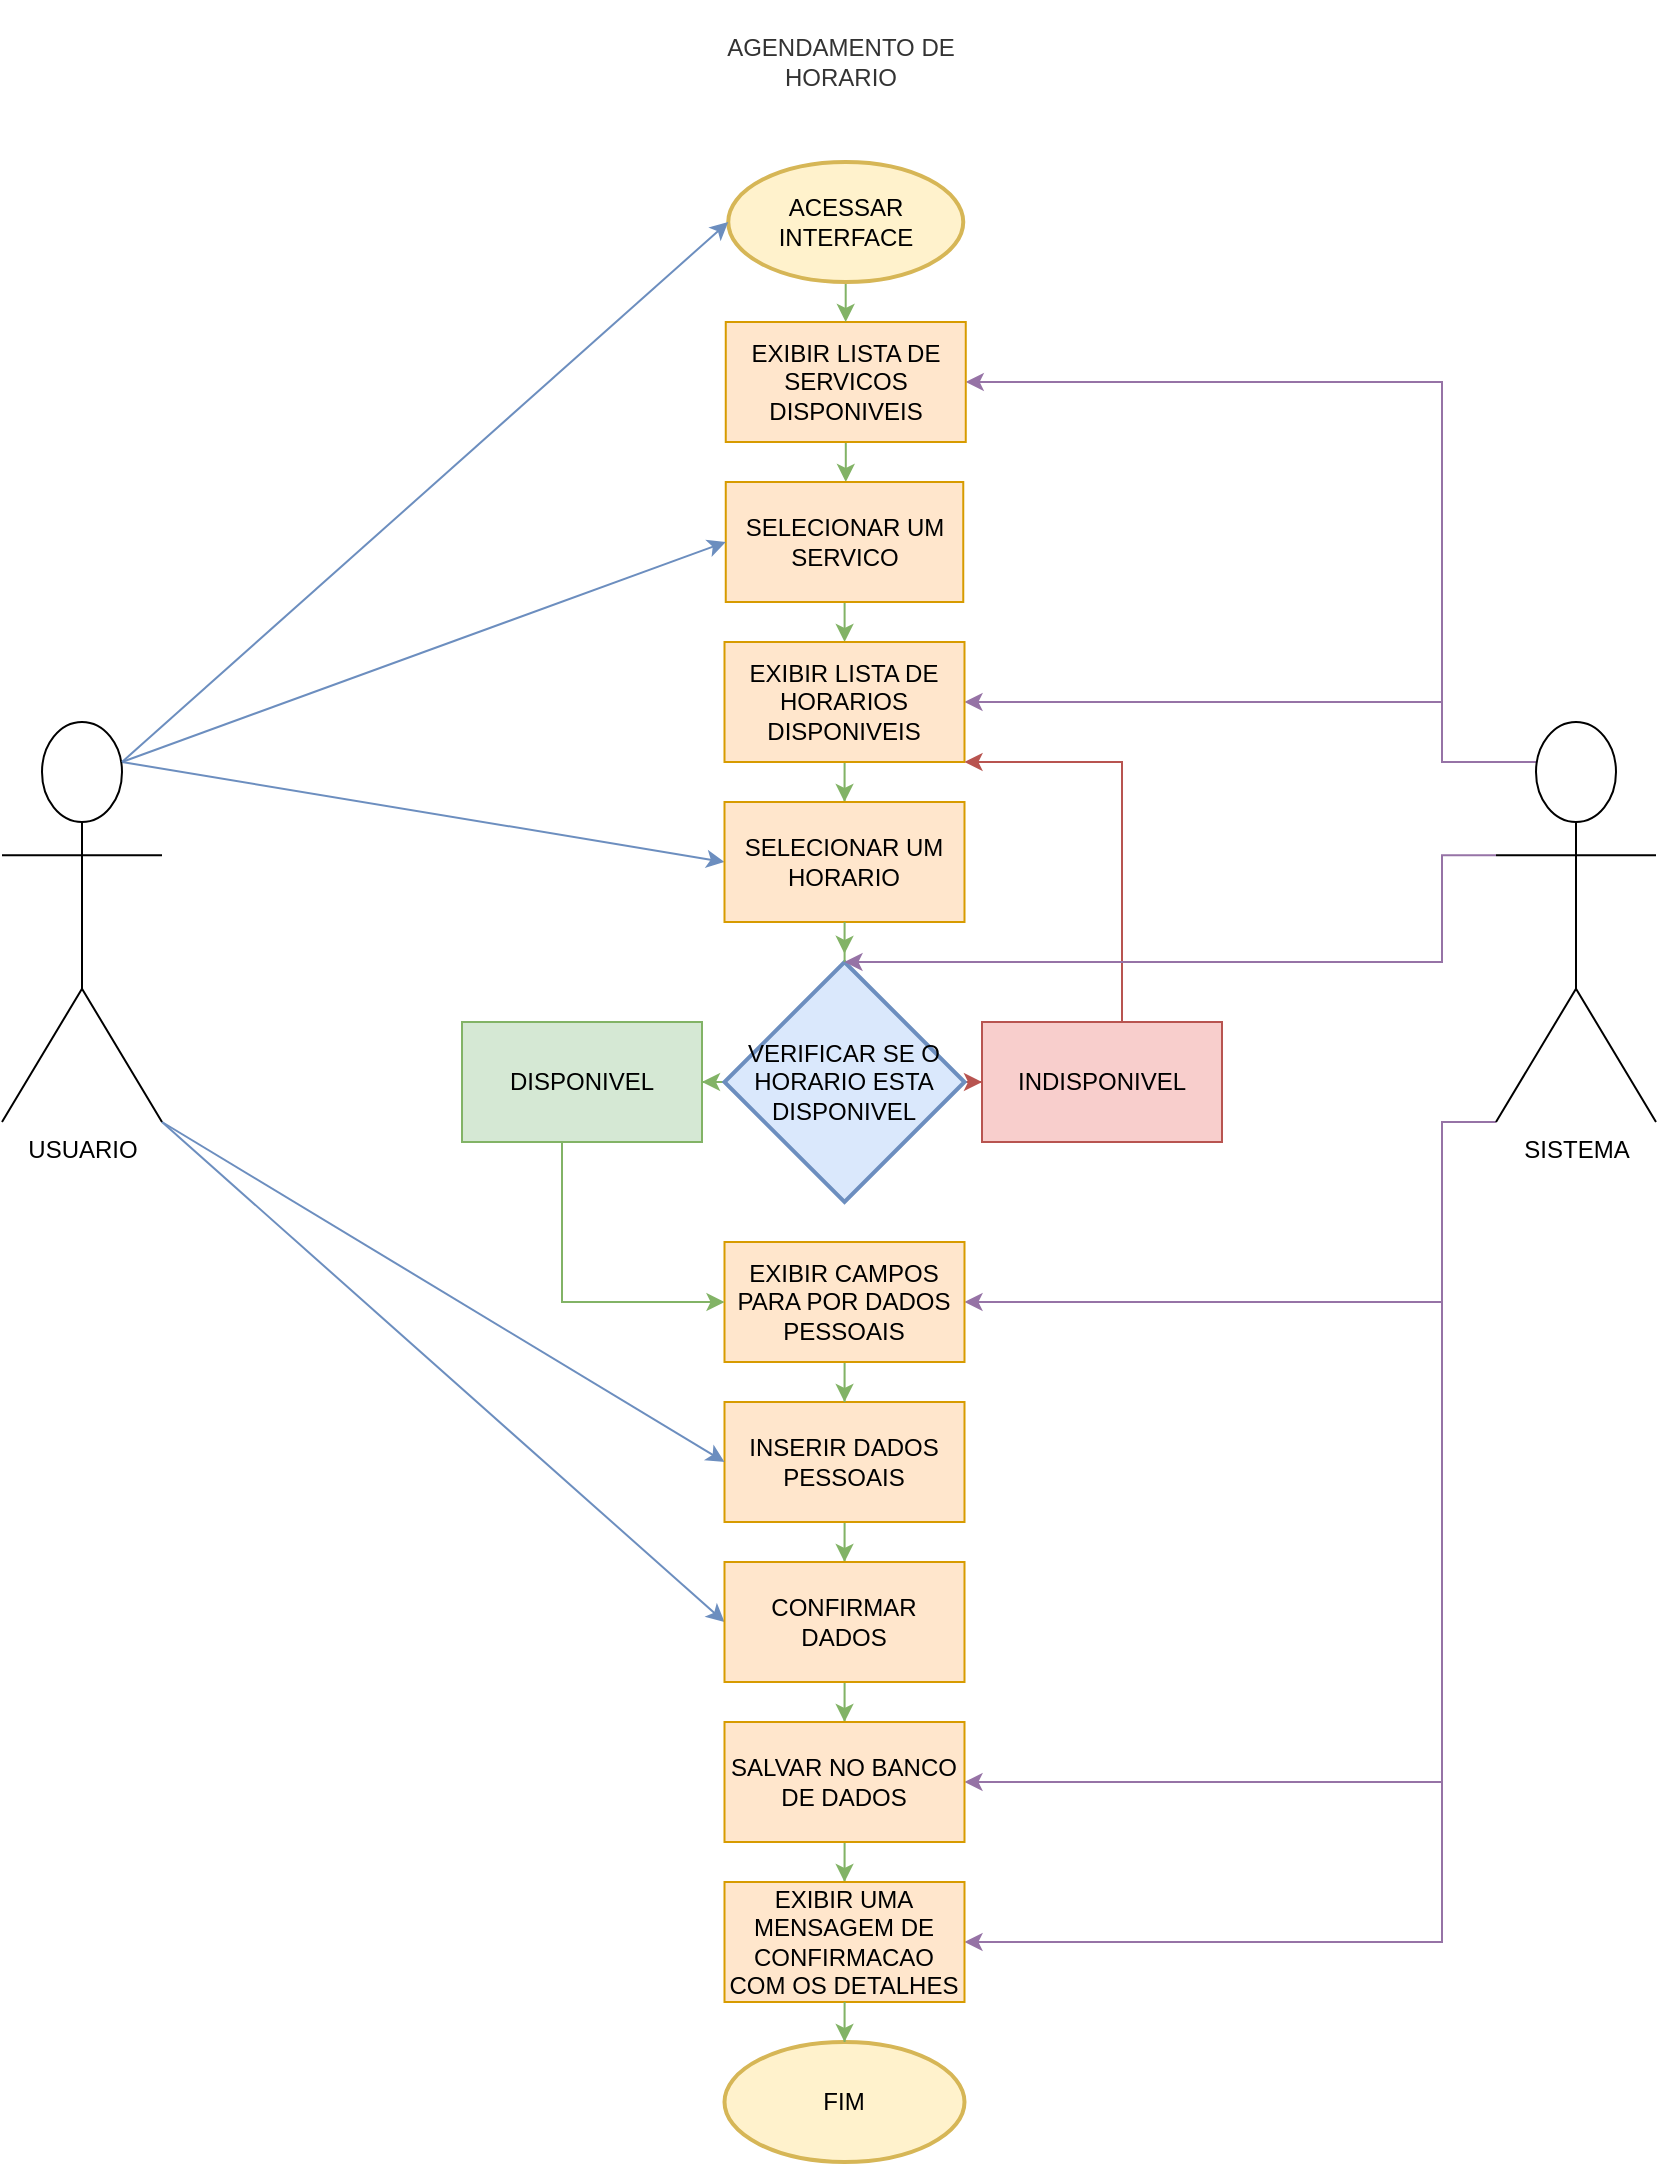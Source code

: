 <mxfile version="26.0.16">
  <diagram name="Página-1" id="FYHkIULbLmziJYAY0jOf">
    <mxGraphModel dx="2206" dy="1197" grid="1" gridSize="10" guides="1" tooltips="1" connect="1" arrows="1" fold="1" page="1" pageScale="1" pageWidth="827" pageHeight="1169" math="0" shadow="0">
      <root>
        <mxCell id="0" />
        <mxCell id="1" parent="0" />
        <mxCell id="2v6A8b7P8TfMOV1MHthp-133" style="edgeStyle=orthogonalEdgeStyle;rounded=0;orthogonalLoop=1;jettySize=auto;html=1;exitX=0.25;exitY=0.1;exitDx=0;exitDy=0;exitPerimeter=0;entryX=1;entryY=0.5;entryDx=0;entryDy=0;fillColor=#e1d5e7;strokeColor=#9673a6;" edge="1" parent="1" source="2v6A8b7P8TfMOV1MHthp-2" target="2v6A8b7P8TfMOV1MHthp-45">
          <mxGeometry relative="1" as="geometry">
            <Array as="points">
              <mxPoint x="720" y="380" />
              <mxPoint x="720" y="190" />
            </Array>
          </mxGeometry>
        </mxCell>
        <mxCell id="2v6A8b7P8TfMOV1MHthp-135" style="edgeStyle=orthogonalEdgeStyle;rounded=0;orthogonalLoop=1;jettySize=auto;html=1;exitX=0.25;exitY=0.1;exitDx=0;exitDy=0;exitPerimeter=0;entryX=1;entryY=0.5;entryDx=0;entryDy=0;fillColor=#e1d5e7;strokeColor=#9673a6;" edge="1" parent="1" source="2v6A8b7P8TfMOV1MHthp-2" target="2v6A8b7P8TfMOV1MHthp-53">
          <mxGeometry relative="1" as="geometry">
            <Array as="points">
              <mxPoint x="720" y="380" />
              <mxPoint x="720" y="350" />
            </Array>
          </mxGeometry>
        </mxCell>
        <mxCell id="2v6A8b7P8TfMOV1MHthp-139" style="edgeStyle=orthogonalEdgeStyle;rounded=0;orthogonalLoop=1;jettySize=auto;html=1;exitX=0;exitY=1;exitDx=0;exitDy=0;exitPerimeter=0;entryX=1;entryY=0.5;entryDx=0;entryDy=0;fillColor=#e1d5e7;strokeColor=#9673a6;" edge="1" parent="1" source="2v6A8b7P8TfMOV1MHthp-2" target="2v6A8b7P8TfMOV1MHthp-54">
          <mxGeometry relative="1" as="geometry">
            <Array as="points">
              <mxPoint x="720" y="560" />
              <mxPoint x="720" y="650" />
            </Array>
          </mxGeometry>
        </mxCell>
        <mxCell id="2v6A8b7P8TfMOV1MHthp-141" style="edgeStyle=orthogonalEdgeStyle;rounded=0;orthogonalLoop=1;jettySize=auto;html=1;exitX=0;exitY=1;exitDx=0;exitDy=0;exitPerimeter=0;entryX=1;entryY=0.5;entryDx=0;entryDy=0;fillColor=#e1d5e7;strokeColor=#9673a6;" edge="1" parent="1" source="2v6A8b7P8TfMOV1MHthp-2" target="2v6A8b7P8TfMOV1MHthp-109">
          <mxGeometry relative="1" as="geometry">
            <Array as="points">
              <mxPoint x="720" y="560" />
              <mxPoint x="720" y="890" />
            </Array>
          </mxGeometry>
        </mxCell>
        <mxCell id="2v6A8b7P8TfMOV1MHthp-142" style="edgeStyle=orthogonalEdgeStyle;rounded=0;orthogonalLoop=1;jettySize=auto;html=1;exitX=0;exitY=1;exitDx=0;exitDy=0;exitPerimeter=0;entryX=1;entryY=0.5;entryDx=0;entryDy=0;fillColor=#e1d5e7;strokeColor=#9673a6;" edge="1" parent="1" source="2v6A8b7P8TfMOV1MHthp-2" target="2v6A8b7P8TfMOV1MHthp-110">
          <mxGeometry relative="1" as="geometry">
            <Array as="points">
              <mxPoint x="720" y="560" />
              <mxPoint x="720" y="970" />
            </Array>
          </mxGeometry>
        </mxCell>
        <mxCell id="2v6A8b7P8TfMOV1MHthp-2" value="SISTEMA" style="shape=umlActor;verticalLabelPosition=bottom;verticalAlign=top;html=1;outlineConnect=0;" vertex="1" parent="1">
          <mxGeometry x="747" y="360" width="80" height="200" as="geometry" />
        </mxCell>
        <mxCell id="2v6A8b7P8TfMOV1MHthp-20" value="AGENDAMENTO DE HORARIO" style="text;html=1;align=center;verticalAlign=middle;whiteSpace=wrap;rounded=0;fillColor=#f5f5f5;fontColor=#333333;strokeColor=#666666;opacity=0;" vertex="1" parent="1">
          <mxGeometry x="360" width="118.75" height="60" as="geometry" />
        </mxCell>
        <mxCell id="2v6A8b7P8TfMOV1MHthp-127" style="edgeStyle=orthogonalEdgeStyle;rounded=0;orthogonalLoop=1;jettySize=auto;html=1;entryX=0.5;entryY=0;entryDx=0;entryDy=0;fillColor=#d5e8d4;strokeColor=#82b366;" edge="1" parent="1" source="2v6A8b7P8TfMOV1MHthp-45" target="2v6A8b7P8TfMOV1MHthp-49">
          <mxGeometry relative="1" as="geometry" />
        </mxCell>
        <mxCell id="2v6A8b7P8TfMOV1MHthp-45" value="EXIBIR LISTA DE SERVICOS DISPONIVEIS" style="rounded=0;whiteSpace=wrap;html=1;fillColor=#ffe6cc;strokeColor=#d79b00;" vertex="1" parent="1">
          <mxGeometry x="361.88" y="160" width="120" height="60" as="geometry" />
        </mxCell>
        <mxCell id="2v6A8b7P8TfMOV1MHthp-128" style="edgeStyle=orthogonalEdgeStyle;rounded=0;orthogonalLoop=1;jettySize=auto;html=1;entryX=0.5;entryY=0;entryDx=0;entryDy=0;fillColor=#d5e8d4;strokeColor=#82b366;" edge="1" parent="1" source="2v6A8b7P8TfMOV1MHthp-46" target="2v6A8b7P8TfMOV1MHthp-45">
          <mxGeometry relative="1" as="geometry" />
        </mxCell>
        <mxCell id="2v6A8b7P8TfMOV1MHthp-46" value="ACESSAR INTERFACE" style="strokeWidth=2;html=1;shape=mxgraph.flowchart.start_1;whiteSpace=wrap;movable=1;resizable=1;rotatable=1;deletable=1;editable=1;locked=0;connectable=1;fillColor=#fff2cc;strokeColor=#d6b656;" vertex="1" parent="1">
          <mxGeometry x="363.13" y="80" width="117.5" height="60" as="geometry" />
        </mxCell>
        <mxCell id="2v6A8b7P8TfMOV1MHthp-48" value="FIM" style="strokeWidth=2;html=1;shape=mxgraph.flowchart.start_1;whiteSpace=wrap;fillColor=#fff2cc;strokeColor=#d6b656;" vertex="1" parent="1">
          <mxGeometry x="361.25" y="1020" width="120" height="60" as="geometry" />
        </mxCell>
        <mxCell id="2v6A8b7P8TfMOV1MHthp-126" style="edgeStyle=orthogonalEdgeStyle;rounded=0;orthogonalLoop=1;jettySize=auto;html=1;entryX=0.5;entryY=0;entryDx=0;entryDy=0;fillColor=#d5e8d4;strokeColor=#82b366;" edge="1" parent="1" source="2v6A8b7P8TfMOV1MHthp-49" target="2v6A8b7P8TfMOV1MHthp-53">
          <mxGeometry relative="1" as="geometry" />
        </mxCell>
        <mxCell id="2v6A8b7P8TfMOV1MHthp-49" value="SELECIONAR UM SERVICO" style="rounded=0;whiteSpace=wrap;html=1;fillColor=#ffe6cc;strokeColor=#d79b00;" vertex="1" parent="1">
          <mxGeometry x="361.88" y="240" width="118.75" height="60" as="geometry" />
        </mxCell>
        <mxCell id="2v6A8b7P8TfMOV1MHthp-117" style="edgeStyle=orthogonalEdgeStyle;rounded=0;orthogonalLoop=1;jettySize=auto;html=1;entryX=0.5;entryY=0;entryDx=0;entryDy=0;fillColor=#d5e8d4;strokeColor=#82b366;" edge="1" parent="1" source="2v6A8b7P8TfMOV1MHthp-52" target="2v6A8b7P8TfMOV1MHthp-108">
          <mxGeometry relative="1" as="geometry" />
        </mxCell>
        <mxCell id="2v6A8b7P8TfMOV1MHthp-52" value="INSERIR DADOS PESSOAIS" style="rounded=0;whiteSpace=wrap;html=1;fillColor=#ffe6cc;strokeColor=#d79b00;" vertex="1" parent="1">
          <mxGeometry x="361.25" y="700" width="120" height="60" as="geometry" />
        </mxCell>
        <mxCell id="2v6A8b7P8TfMOV1MHthp-125" style="edgeStyle=orthogonalEdgeStyle;rounded=0;orthogonalLoop=1;jettySize=auto;html=1;entryX=0.5;entryY=0;entryDx=0;entryDy=0;fillColor=#d5e8d4;strokeColor=#82b366;" edge="1" parent="1" source="2v6A8b7P8TfMOV1MHthp-53" target="2v6A8b7P8TfMOV1MHthp-104">
          <mxGeometry relative="1" as="geometry" />
        </mxCell>
        <mxCell id="2v6A8b7P8TfMOV1MHthp-53" value="EXIBIR LISTA DE HORARIOS DISPONIVEIS" style="rounded=0;whiteSpace=wrap;html=1;fillColor=#ffe6cc;strokeColor=#d79b00;" vertex="1" parent="1">
          <mxGeometry x="361.25" y="320" width="120" height="60" as="geometry" />
        </mxCell>
        <mxCell id="2v6A8b7P8TfMOV1MHthp-113" style="edgeStyle=orthogonalEdgeStyle;rounded=0;orthogonalLoop=1;jettySize=auto;html=1;entryX=0.5;entryY=0;entryDx=0;entryDy=0;fillColor=#d5e8d4;strokeColor=#82b366;" edge="1" parent="1" source="2v6A8b7P8TfMOV1MHthp-54" target="2v6A8b7P8TfMOV1MHthp-52">
          <mxGeometry relative="1" as="geometry" />
        </mxCell>
        <mxCell id="2v6A8b7P8TfMOV1MHthp-54" value="EXIBIR CAMPOS PARA POR DADOS PESSOAIS" style="rounded=0;whiteSpace=wrap;html=1;fillColor=#ffe6cc;strokeColor=#d79b00;" vertex="1" parent="1">
          <mxGeometry x="361.25" y="620" width="120" height="60" as="geometry" />
        </mxCell>
        <mxCell id="2v6A8b7P8TfMOV1MHthp-106" style="edgeStyle=orthogonalEdgeStyle;rounded=0;orthogonalLoop=1;jettySize=auto;html=1;entryX=0;entryY=0.5;entryDx=0;entryDy=0;fillColor=#f8cecc;strokeColor=#b85450;" edge="1" parent="1" source="2v6A8b7P8TfMOV1MHthp-56" target="2v6A8b7P8TfMOV1MHthp-58">
          <mxGeometry relative="1" as="geometry" />
        </mxCell>
        <mxCell id="2v6A8b7P8TfMOV1MHthp-107" style="edgeStyle=orthogonalEdgeStyle;rounded=0;orthogonalLoop=1;jettySize=auto;html=1;entryX=1;entryY=0.5;entryDx=0;entryDy=0;fillColor=#d5e8d4;strokeColor=#82b366;" edge="1" parent="1" source="2v6A8b7P8TfMOV1MHthp-56" target="2v6A8b7P8TfMOV1MHthp-59">
          <mxGeometry relative="1" as="geometry" />
        </mxCell>
        <mxCell id="2v6A8b7P8TfMOV1MHthp-56" value="VERIFICAR SE O HORARIO ESTA DISPONIVEL" style="strokeWidth=2;html=1;shape=mxgraph.flowchart.decision;whiteSpace=wrap;fillColor=#dae8fc;strokeColor=#6c8ebf;" vertex="1" parent="1">
          <mxGeometry x="361.25" y="480" width="120" height="120" as="geometry" />
        </mxCell>
        <mxCell id="2v6A8b7P8TfMOV1MHthp-136" style="edgeStyle=orthogonalEdgeStyle;rounded=0;orthogonalLoop=1;jettySize=auto;html=1;entryX=1;entryY=1;entryDx=0;entryDy=0;fillColor=#f8cecc;strokeColor=#b85450;" edge="1" parent="1" source="2v6A8b7P8TfMOV1MHthp-58" target="2v6A8b7P8TfMOV1MHthp-53">
          <mxGeometry relative="1" as="geometry">
            <Array as="points">
              <mxPoint x="560" y="380" />
            </Array>
          </mxGeometry>
        </mxCell>
        <mxCell id="2v6A8b7P8TfMOV1MHthp-58" value="INDISPONIVEL" style="rounded=0;whiteSpace=wrap;html=1;fillColor=#f8cecc;strokeColor=#b85450;" vertex="1" parent="1">
          <mxGeometry x="490" y="510" width="120" height="60" as="geometry" />
        </mxCell>
        <mxCell id="2v6A8b7P8TfMOV1MHthp-112" style="edgeStyle=orthogonalEdgeStyle;rounded=0;orthogonalLoop=1;jettySize=auto;html=1;entryX=0;entryY=0.5;entryDx=0;entryDy=0;fillColor=#d5e8d4;strokeColor=#82b366;" edge="1" parent="1" source="2v6A8b7P8TfMOV1MHthp-59" target="2v6A8b7P8TfMOV1MHthp-54">
          <mxGeometry relative="1" as="geometry">
            <Array as="points">
              <mxPoint x="280" y="650" />
            </Array>
          </mxGeometry>
        </mxCell>
        <mxCell id="2v6A8b7P8TfMOV1MHthp-59" value="DISPONIVEL" style="rounded=0;whiteSpace=wrap;html=1;fillColor=#d5e8d4;strokeColor=#82b366;" vertex="1" parent="1">
          <mxGeometry x="230" y="510" width="120" height="60" as="geometry" />
        </mxCell>
        <mxCell id="2v6A8b7P8TfMOV1MHthp-131" style="rounded=0;orthogonalLoop=1;jettySize=auto;html=1;exitX=0.75;exitY=0.1;exitDx=0;exitDy=0;exitPerimeter=0;entryX=0;entryY=0.5;entryDx=0;entryDy=0;fillColor=#dae8fc;strokeColor=#6c8ebf;" edge="1" parent="1" source="2v6A8b7P8TfMOV1MHthp-73" target="2v6A8b7P8TfMOV1MHthp-49">
          <mxGeometry relative="1" as="geometry" />
        </mxCell>
        <mxCell id="2v6A8b7P8TfMOV1MHthp-132" style="rounded=0;orthogonalLoop=1;jettySize=auto;html=1;exitX=0.75;exitY=0.1;exitDx=0;exitDy=0;exitPerimeter=0;entryX=0;entryY=0.5;entryDx=0;entryDy=0;fillColor=#dae8fc;strokeColor=#6c8ebf;" edge="1" parent="1" source="2v6A8b7P8TfMOV1MHthp-73" target="2v6A8b7P8TfMOV1MHthp-104">
          <mxGeometry relative="1" as="geometry" />
        </mxCell>
        <mxCell id="2v6A8b7P8TfMOV1MHthp-138" style="rounded=0;orthogonalLoop=1;jettySize=auto;html=1;exitX=1;exitY=1;exitDx=0;exitDy=0;exitPerimeter=0;entryX=0;entryY=0.5;entryDx=0;entryDy=0;fillColor=#dae8fc;strokeColor=#6c8ebf;" edge="1" parent="1" source="2v6A8b7P8TfMOV1MHthp-73" target="2v6A8b7P8TfMOV1MHthp-52">
          <mxGeometry relative="1" as="geometry" />
        </mxCell>
        <mxCell id="2v6A8b7P8TfMOV1MHthp-140" style="rounded=0;orthogonalLoop=1;jettySize=auto;html=1;exitX=1;exitY=1;exitDx=0;exitDy=0;exitPerimeter=0;entryX=0;entryY=0.5;entryDx=0;entryDy=0;fillColor=#dae8fc;strokeColor=#6c8ebf;" edge="1" parent="1" source="2v6A8b7P8TfMOV1MHthp-73" target="2v6A8b7P8TfMOV1MHthp-108">
          <mxGeometry relative="1" as="geometry" />
        </mxCell>
        <mxCell id="2v6A8b7P8TfMOV1MHthp-73" value="USUARIO" style="shape=umlActor;verticalLabelPosition=bottom;verticalAlign=top;html=1;outlineConnect=0;" vertex="1" parent="1">
          <mxGeometry y="360" width="80" height="200" as="geometry" />
        </mxCell>
        <mxCell id="2v6A8b7P8TfMOV1MHthp-104" value="SELECIONAR UM HORARIO" style="rounded=0;whiteSpace=wrap;html=1;fillColor=#ffe6cc;strokeColor=#d79b00;" vertex="1" parent="1">
          <mxGeometry x="361.25" y="400" width="120" height="60" as="geometry" />
        </mxCell>
        <mxCell id="2v6A8b7P8TfMOV1MHthp-118" style="edgeStyle=orthogonalEdgeStyle;rounded=0;orthogonalLoop=1;jettySize=auto;html=1;entryX=0.5;entryY=0;entryDx=0;entryDy=0;fillColor=#d5e8d4;strokeColor=#82b366;" edge="1" parent="1" source="2v6A8b7P8TfMOV1MHthp-108" target="2v6A8b7P8TfMOV1MHthp-109">
          <mxGeometry relative="1" as="geometry" />
        </mxCell>
        <mxCell id="2v6A8b7P8TfMOV1MHthp-108" value="CONFIRMAR DADOS" style="rounded=0;whiteSpace=wrap;html=1;fillColor=#ffe6cc;strokeColor=#d79b00;" vertex="1" parent="1">
          <mxGeometry x="361.25" y="780" width="120" height="60" as="geometry" />
        </mxCell>
        <mxCell id="2v6A8b7P8TfMOV1MHthp-120" style="edgeStyle=orthogonalEdgeStyle;rounded=0;orthogonalLoop=1;jettySize=auto;html=1;entryX=0.5;entryY=0;entryDx=0;entryDy=0;fillColor=#d5e8d4;strokeColor=#82b366;" edge="1" parent="1" source="2v6A8b7P8TfMOV1MHthp-109" target="2v6A8b7P8TfMOV1MHthp-110">
          <mxGeometry relative="1" as="geometry" />
        </mxCell>
        <mxCell id="2v6A8b7P8TfMOV1MHthp-109" value="SALVAR NO BANCO DE DADOS" style="rounded=0;whiteSpace=wrap;html=1;fillColor=#ffe6cc;strokeColor=#d79b00;" vertex="1" parent="1">
          <mxGeometry x="361.25" y="860" width="120" height="60" as="geometry" />
        </mxCell>
        <mxCell id="2v6A8b7P8TfMOV1MHthp-110" value="EXIBIR UMA MENSAGEM DE CONFIRMACAO COM OS DETALHES" style="rounded=0;whiteSpace=wrap;html=1;fillColor=#ffe6cc;strokeColor=#d79b00;" vertex="1" parent="1">
          <mxGeometry x="361.25" y="940" width="120" height="60" as="geometry" />
        </mxCell>
        <mxCell id="2v6A8b7P8TfMOV1MHthp-121" style="edgeStyle=orthogonalEdgeStyle;rounded=0;orthogonalLoop=1;jettySize=auto;html=1;entryX=0.5;entryY=0;entryDx=0;entryDy=0;entryPerimeter=0;fillColor=#d5e8d4;strokeColor=#82b366;" edge="1" parent="1" source="2v6A8b7P8TfMOV1MHthp-110" target="2v6A8b7P8TfMOV1MHthp-48">
          <mxGeometry relative="1" as="geometry" />
        </mxCell>
        <mxCell id="2v6A8b7P8TfMOV1MHthp-123" style="edgeStyle=orthogonalEdgeStyle;rounded=0;orthogonalLoop=1;jettySize=auto;html=1;entryX=0.5;entryY=-0.034;entryDx=0;entryDy=0;entryPerimeter=0;fillColor=#d5e8d4;strokeColor=#82b366;" edge="1" parent="1" source="2v6A8b7P8TfMOV1MHthp-104" target="2v6A8b7P8TfMOV1MHthp-56">
          <mxGeometry relative="1" as="geometry" />
        </mxCell>
        <mxCell id="2v6A8b7P8TfMOV1MHthp-130" style="rounded=0;orthogonalLoop=1;jettySize=auto;html=1;exitX=0.75;exitY=0.1;exitDx=0;exitDy=0;exitPerimeter=0;entryX=0;entryY=0.5;entryDx=0;entryDy=0;entryPerimeter=0;fillColor=#dae8fc;strokeColor=#6c8ebf;" edge="1" parent="1" source="2v6A8b7P8TfMOV1MHthp-73" target="2v6A8b7P8TfMOV1MHthp-46">
          <mxGeometry relative="1" as="geometry" />
        </mxCell>
        <mxCell id="2v6A8b7P8TfMOV1MHthp-137" style="edgeStyle=orthogonalEdgeStyle;rounded=0;orthogonalLoop=1;jettySize=auto;html=1;exitX=0;exitY=0.333;exitDx=0;exitDy=0;exitPerimeter=0;entryX=0.5;entryY=0;entryDx=0;entryDy=0;entryPerimeter=0;fillColor=#e1d5e7;strokeColor=#9673a6;" edge="1" parent="1" source="2v6A8b7P8TfMOV1MHthp-2" target="2v6A8b7P8TfMOV1MHthp-56">
          <mxGeometry relative="1" as="geometry">
            <Array as="points">
              <mxPoint x="720" y="427" />
              <mxPoint x="720" y="480" />
            </Array>
          </mxGeometry>
        </mxCell>
      </root>
    </mxGraphModel>
  </diagram>
</mxfile>
